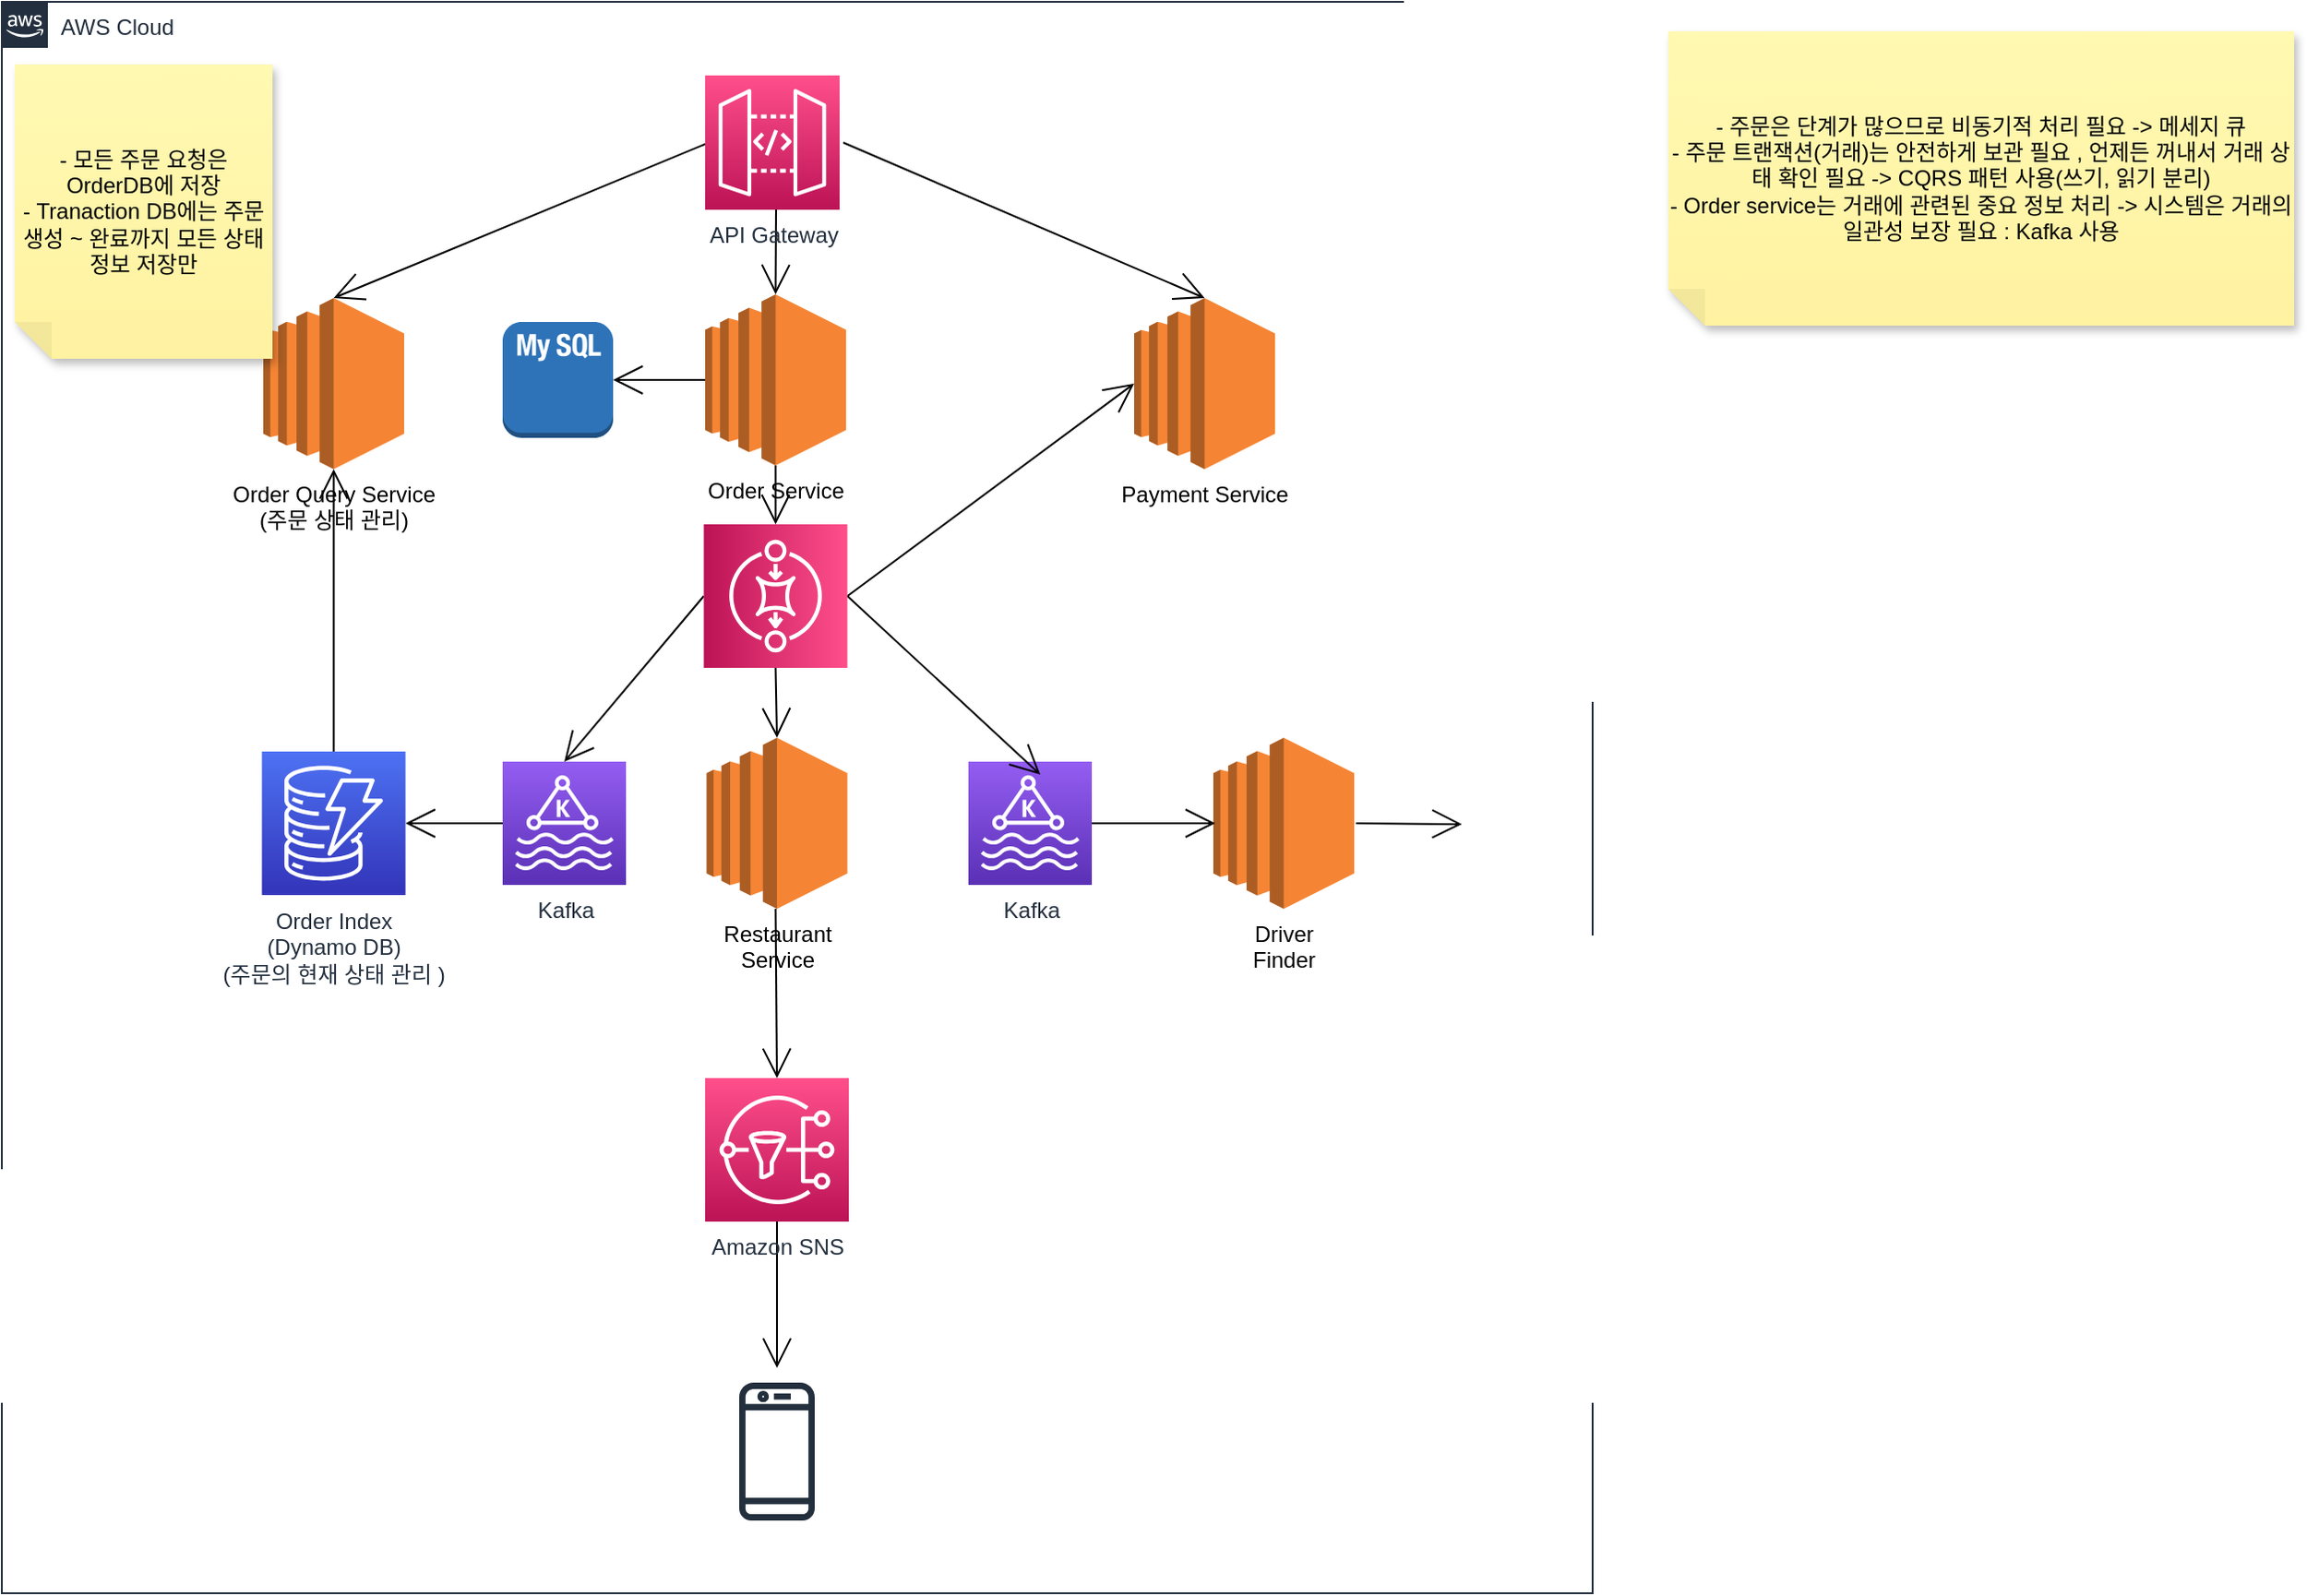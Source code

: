 <mxfile version="20.3.6" type="github"><diagram id="CTv0qM6YzyJItf67KEQu" name="페이지-1"><mxGraphModel dx="1006" dy="753" grid="0" gridSize="10" guides="1" tooltips="1" connect="1" arrows="1" fold="1" page="0" pageScale="1" pageWidth="827" pageHeight="1169" math="0" shadow="0"><root><mxCell id="0"/><mxCell id="1" parent="0"/><mxCell id="dSzHfxD_uzYZBQh7r6nX-2" value="AWS Cloud" style="points=[[0,0],[0.25,0],[0.5,0],[0.75,0],[1,0],[1,0.25],[1,0.5],[1,0.75],[1,1],[0.75,1],[0.5,1],[0.25,1],[0,1],[0,0.75],[0,0.5],[0,0.25]];outlineConnect=0;gradientColor=none;html=1;whiteSpace=wrap;fontSize=12;fontStyle=0;container=1;pointerEvents=0;collapsible=0;recursiveResize=0;shape=mxgraph.aws4.group;grIcon=mxgraph.aws4.group_aws_cloud_alt;strokeColor=#232F3E;fillColor=none;verticalAlign=top;align=left;spacingLeft=30;fontColor=#232F3E;dashed=0;hachureGap=4;" vertex="1" parent="1"><mxGeometry x="620" y="2" width="864" height="865" as="geometry"/></mxCell><mxCell id="dSzHfxD_uzYZBQh7r6nX-28" style="edgeStyle=none;curved=1;rounded=0;orthogonalLoop=1;jettySize=auto;html=1;entryX=0.5;entryY=0;entryDx=0;entryDy=0;entryPerimeter=0;fontFamily=Helvetica;fontSize=12;fontColor=default;endArrow=open;startSize=14;endSize=14;sourcePerimeterSpacing=8;targetPerimeterSpacing=8;exitX=0;exitY=0.5;exitDx=0;exitDy=0;exitPerimeter=0;" edge="1" parent="dSzHfxD_uzYZBQh7r6nX-2" target="dSzHfxD_uzYZBQh7r6nX-19"><mxGeometry relative="1" as="geometry"><mxPoint x="384" y="76.5" as="sourcePoint"/></mxGeometry></mxCell><mxCell id="dSzHfxD_uzYZBQh7r6nX-29" style="edgeStyle=none;curved=1;rounded=0;orthogonalLoop=1;jettySize=auto;html=1;entryX=0.5;entryY=0;entryDx=0;entryDy=0;entryPerimeter=0;fontFamily=Helvetica;fontSize=12;fontColor=default;endArrow=open;startSize=14;endSize=14;sourcePerimeterSpacing=8;targetPerimeterSpacing=8;exitX=0.5;exitY=1;exitDx=0;exitDy=0;exitPerimeter=0;" edge="1" parent="dSzHfxD_uzYZBQh7r6nX-2" target="dSzHfxD_uzYZBQh7r6nX-20"><mxGeometry relative="1" as="geometry"><mxPoint x="420.5" y="113" as="sourcePoint"/></mxGeometry></mxCell><mxCell id="dSzHfxD_uzYZBQh7r6nX-31" style="edgeStyle=none;curved=1;rounded=0;orthogonalLoop=1;jettySize=auto;html=1;exitX=1;exitY=0.5;exitDx=0;exitDy=0;exitPerimeter=0;fontFamily=Helvetica;fontSize=12;fontColor=default;endArrow=open;startSize=14;endSize=14;sourcePerimeterSpacing=8;targetPerimeterSpacing=8;entryX=0.5;entryY=0;entryDx=0;entryDy=0;entryPerimeter=0;" edge="1" parent="dSzHfxD_uzYZBQh7r6nX-2" target="dSzHfxD_uzYZBQh7r6nX-21"><mxGeometry relative="1" as="geometry"><mxPoint x="457" y="76.5" as="sourcePoint"/><mxPoint x="462" y="15" as="targetPoint"/></mxGeometry></mxCell><mxCell id="dSzHfxD_uzYZBQh7r6nX-18" value="API Gateway" style="sketch=0;points=[[0,0,0],[0.25,0,0],[0.5,0,0],[0.75,0,0],[1,0,0],[0,1,0],[0.25,1,0],[0.5,1,0],[0.75,1,0],[1,1,0],[0,0.25,0],[0,0.5,0],[0,0.75,0],[1,0.25,0],[1,0.5,0],[1,0.75,0]];outlineConnect=0;fontColor=#232F3E;gradientColor=#FF4F8B;gradientDirection=north;fillColor=#BC1356;strokeColor=#ffffff;dashed=0;verticalLabelPosition=bottom;verticalAlign=top;align=center;html=1;fontSize=12;fontStyle=0;aspect=fixed;shape=mxgraph.aws4.resourceIcon;resIcon=mxgraph.aws4.api_gateway;hachureGap=4;fontFamily=Helvetica;" vertex="1" parent="dSzHfxD_uzYZBQh7r6nX-2"><mxGeometry x="382" y="40" width="73" height="73" as="geometry"/></mxCell><mxCell id="dSzHfxD_uzYZBQh7r6nX-19" value="Order Query Service&lt;br&gt;(주문 상태 관리)&lt;br&gt;&lt;br&gt;" style="outlineConnect=0;dashed=0;verticalLabelPosition=bottom;verticalAlign=top;align=center;html=1;shape=mxgraph.aws3.ec2;fillColor=#F58534;gradientColor=none;hachureGap=4;strokeColor=default;fontFamily=Helvetica;fontSize=12;fontColor=default;" vertex="1" parent="dSzHfxD_uzYZBQh7r6nX-2"><mxGeometry x="142" y="161" width="76.5" height="93" as="geometry"/></mxCell><mxCell id="dSzHfxD_uzYZBQh7r6nX-33" style="edgeStyle=none;curved=1;rounded=0;orthogonalLoop=1;jettySize=auto;html=1;exitX=0;exitY=0.5;exitDx=0;exitDy=0;exitPerimeter=0;entryX=1;entryY=0.5;entryDx=0;entryDy=0;entryPerimeter=0;fontFamily=Helvetica;fontSize=12;fontColor=default;endArrow=open;startSize=14;endSize=14;sourcePerimeterSpacing=8;targetPerimeterSpacing=8;" edge="1" parent="dSzHfxD_uzYZBQh7r6nX-2" source="dSzHfxD_uzYZBQh7r6nX-20" target="dSzHfxD_uzYZBQh7r6nX-32"><mxGeometry relative="1" as="geometry"/></mxCell><mxCell id="dSzHfxD_uzYZBQh7r6nX-34" style="edgeStyle=none;curved=1;rounded=0;orthogonalLoop=1;jettySize=auto;html=1;exitX=0.5;exitY=0;exitDx=0;exitDy=0;exitPerimeter=0;fontFamily=Helvetica;fontSize=12;fontColor=default;endArrow=open;startSize=14;endSize=14;sourcePerimeterSpacing=8;targetPerimeterSpacing=8;entryX=0;entryY=0.5;entryDx=0;entryDy=0;entryPerimeter=0;" edge="1" parent="dSzHfxD_uzYZBQh7r6nX-2" source="dSzHfxD_uzYZBQh7r6nX-55" target="dSzHfxD_uzYZBQh7r6nX-21"><mxGeometry relative="1" as="geometry"/></mxCell><mxCell id="dSzHfxD_uzYZBQh7r6nX-57" style="edgeStyle=none;curved=1;rounded=0;orthogonalLoop=1;jettySize=auto;html=1;exitX=0.5;exitY=1;exitDx=0;exitDy=0;exitPerimeter=0;entryX=0;entryY=0.5;entryDx=0;entryDy=0;entryPerimeter=0;fontFamily=Helvetica;fontSize=12;fontColor=default;endArrow=open;startSize=14;endSize=14;sourcePerimeterSpacing=8;targetPerimeterSpacing=8;" edge="1" parent="dSzHfxD_uzYZBQh7r6nX-2" source="dSzHfxD_uzYZBQh7r6nX-20" target="dSzHfxD_uzYZBQh7r6nX-55"><mxGeometry relative="1" as="geometry"/></mxCell><mxCell id="dSzHfxD_uzYZBQh7r6nX-20" value="Order Service" style="outlineConnect=0;dashed=0;verticalLabelPosition=bottom;verticalAlign=top;align=center;html=1;shape=mxgraph.aws3.ec2;fillColor=#F58534;gradientColor=none;hachureGap=4;strokeColor=default;fontFamily=Helvetica;fontSize=12;fontColor=default;" vertex="1" parent="dSzHfxD_uzYZBQh7r6nX-2"><mxGeometry x="382" y="159" width="76.5" height="93" as="geometry"/></mxCell><mxCell id="dSzHfxD_uzYZBQh7r6nX-21" value="Payment Service" style="outlineConnect=0;dashed=0;verticalLabelPosition=bottom;verticalAlign=top;align=center;html=1;shape=mxgraph.aws3.ec2;fillColor=#F58534;gradientColor=none;hachureGap=4;strokeColor=default;fontFamily=Helvetica;fontSize=12;fontColor=default;" vertex="1" parent="dSzHfxD_uzYZBQh7r6nX-2"><mxGeometry x="615" y="161" width="76.5" height="93" as="geometry"/></mxCell><mxCell id="dSzHfxD_uzYZBQh7r6nX-32" value="" style="outlineConnect=0;dashed=0;verticalLabelPosition=bottom;verticalAlign=top;align=center;html=1;shape=mxgraph.aws3.mysql_db_instance_2;fillColor=#2E73B8;gradientColor=none;hachureGap=4;strokeColor=default;fontFamily=Helvetica;fontSize=12;fontColor=default;" vertex="1" parent="dSzHfxD_uzYZBQh7r6nX-2"><mxGeometry x="272" y="174" width="60" height="63" as="geometry"/></mxCell><mxCell id="dSzHfxD_uzYZBQh7r6nX-43" style="edgeStyle=none;curved=1;rounded=0;orthogonalLoop=1;jettySize=auto;html=1;exitX=0.5;exitY=1;exitDx=0;exitDy=0;exitPerimeter=0;entryX=0.5;entryY=0;entryDx=0;entryDy=0;entryPerimeter=0;fontFamily=Helvetica;fontSize=12;fontColor=default;endArrow=open;startSize=14;endSize=14;sourcePerimeterSpacing=8;targetPerimeterSpacing=8;" edge="1" parent="dSzHfxD_uzYZBQh7r6nX-2" target="dSzHfxD_uzYZBQh7r6nX-41"><mxGeometry relative="1" as="geometry"><mxPoint x="420.25" y="493" as="sourcePoint"/></mxGeometry></mxCell><mxCell id="dSzHfxD_uzYZBQh7r6nX-35" value="Restaurant&lt;br&gt;Service&lt;br&gt;" style="outlineConnect=0;dashed=0;verticalLabelPosition=bottom;verticalAlign=top;align=center;html=1;shape=mxgraph.aws3.ec2;fillColor=#F58534;gradientColor=none;hachureGap=4;strokeColor=default;fontFamily=Helvetica;fontSize=12;fontColor=default;" vertex="1" parent="dSzHfxD_uzYZBQh7r6nX-2"><mxGeometry x="382.75" y="400" width="76.5" height="93" as="geometry"/></mxCell><mxCell id="dSzHfxD_uzYZBQh7r6nX-47" style="edgeStyle=none;curved=1;rounded=0;orthogonalLoop=1;jettySize=auto;html=1;exitX=1;exitY=0.5;exitDx=0;exitDy=0;exitPerimeter=0;fontFamily=Helvetica;fontSize=12;fontColor=default;endArrow=open;startSize=14;endSize=14;sourcePerimeterSpacing=8;targetPerimeterSpacing=8;" edge="1" parent="dSzHfxD_uzYZBQh7r6nX-2"><mxGeometry relative="1" as="geometry"><mxPoint x="735.5" y="446.5" as="sourcePoint"/><mxPoint x="793" y="447" as="targetPoint"/></mxGeometry></mxCell><mxCell id="dSzHfxD_uzYZBQh7r6nX-37" value="Driver&lt;br&gt;Finder" style="outlineConnect=0;dashed=0;verticalLabelPosition=bottom;verticalAlign=top;align=center;html=1;shape=mxgraph.aws3.ec2;fillColor=#F58534;gradientColor=none;hachureGap=4;strokeColor=default;fontFamily=Helvetica;fontSize=12;fontColor=default;" vertex="1" parent="dSzHfxD_uzYZBQh7r6nX-2"><mxGeometry x="658" y="400" width="76.5" height="93" as="geometry"/></mxCell><mxCell id="dSzHfxD_uzYZBQh7r6nX-49" style="edgeStyle=none;curved=1;rounded=0;orthogonalLoop=1;jettySize=auto;html=1;exitX=0;exitY=0.5;exitDx=0;exitDy=0;exitPerimeter=0;entryX=1;entryY=0.5;entryDx=0;entryDy=0;entryPerimeter=0;fontFamily=Helvetica;fontSize=12;fontColor=default;endArrow=open;startSize=14;endSize=14;sourcePerimeterSpacing=8;targetPerimeterSpacing=8;" edge="1" parent="dSzHfxD_uzYZBQh7r6nX-2" source="dSzHfxD_uzYZBQh7r6nX-38" target="dSzHfxD_uzYZBQh7r6nX-40"><mxGeometry relative="1" as="geometry"/></mxCell><mxCell id="dSzHfxD_uzYZBQh7r6nX-38" value="Kafka&lt;br&gt;" style="sketch=0;points=[[0,0,0],[0.25,0,0],[0.5,0,0],[0.75,0,0],[1,0,0],[0,1,0],[0.25,1,0],[0.5,1,0],[0.75,1,0],[1,1,0],[0,0.25,0],[0,0.5,0],[0,0.75,0],[1,0.25,0],[1,0.5,0],[1,0.75,0]];outlineConnect=0;fontColor=#232F3E;gradientColor=#945DF2;gradientDirection=north;fillColor=#5A30B5;strokeColor=#ffffff;dashed=0;verticalLabelPosition=bottom;verticalAlign=top;align=center;html=1;fontSize=12;fontStyle=0;aspect=fixed;shape=mxgraph.aws4.resourceIcon;resIcon=mxgraph.aws4.managed_streaming_for_kafka;hachureGap=4;fontFamily=Helvetica;" vertex="1" parent="dSzHfxD_uzYZBQh7r6nX-2"><mxGeometry x="272" y="413" width="67" height="67" as="geometry"/></mxCell><mxCell id="dSzHfxD_uzYZBQh7r6nX-46" style="edgeStyle=none;curved=1;rounded=0;orthogonalLoop=1;jettySize=auto;html=1;exitX=1;exitY=0.5;exitDx=0;exitDy=0;exitPerimeter=0;entryX=0;entryY=0.5;entryDx=0;entryDy=0;entryPerimeter=0;fontFamily=Helvetica;fontSize=12;fontColor=default;endArrow=open;startSize=14;endSize=14;sourcePerimeterSpacing=8;targetPerimeterSpacing=8;" edge="1" parent="dSzHfxD_uzYZBQh7r6nX-2" source="dSzHfxD_uzYZBQh7r6nX-39"><mxGeometry relative="1" as="geometry"><mxPoint x="659" y="446.5" as="targetPoint"/></mxGeometry></mxCell><mxCell id="dSzHfxD_uzYZBQh7r6nX-39" value="Kafka&lt;br&gt;" style="sketch=0;points=[[0,0,0],[0.25,0,0],[0.5,0,0],[0.75,0,0],[1,0,0],[0,1,0],[0.25,1,0],[0.5,1,0],[0.75,1,0],[1,1,0],[0,0.25,0],[0,0.5,0],[0,0.75,0],[1,0.25,0],[1,0.5,0],[1,0.75,0]];outlineConnect=0;fontColor=#232F3E;gradientColor=#945DF2;gradientDirection=north;fillColor=#5A30B5;strokeColor=#ffffff;dashed=0;verticalLabelPosition=bottom;verticalAlign=top;align=center;html=1;fontSize=12;fontStyle=0;aspect=fixed;shape=mxgraph.aws4.resourceIcon;resIcon=mxgraph.aws4.managed_streaming_for_kafka;hachureGap=4;fontFamily=Helvetica;" vertex="1" parent="dSzHfxD_uzYZBQh7r6nX-2"><mxGeometry x="525" y="413" width="67" height="67" as="geometry"/></mxCell><mxCell id="dSzHfxD_uzYZBQh7r6nX-50" style="edgeStyle=none;curved=1;rounded=0;orthogonalLoop=1;jettySize=auto;html=1;exitX=0.5;exitY=0;exitDx=0;exitDy=0;exitPerimeter=0;entryX=0.5;entryY=1;entryDx=0;entryDy=0;entryPerimeter=0;fontFamily=Helvetica;fontSize=12;fontColor=default;endArrow=open;startSize=14;endSize=14;sourcePerimeterSpacing=8;targetPerimeterSpacing=8;" edge="1" parent="dSzHfxD_uzYZBQh7r6nX-2" source="dSzHfxD_uzYZBQh7r6nX-40" target="dSzHfxD_uzYZBQh7r6nX-19"><mxGeometry relative="1" as="geometry"/></mxCell><mxCell id="dSzHfxD_uzYZBQh7r6nX-40" value="Order Index&lt;br&gt;(Dynamo DB)&lt;br&gt;(주문의 현재 상태 관리 )" style="sketch=0;points=[[0,0,0],[0.25,0,0],[0.5,0,0],[0.75,0,0],[1,0,0],[0,1,0],[0.25,1,0],[0.5,1,0],[0.75,1,0],[1,1,0],[0,0.25,0],[0,0.5,0],[0,0.75,0],[1,0.25,0],[1,0.5,0],[1,0.75,0]];outlineConnect=0;fontColor=#232F3E;gradientColor=#4D72F3;gradientDirection=north;fillColor=#3334B9;strokeColor=#ffffff;dashed=0;verticalLabelPosition=bottom;verticalAlign=top;align=center;html=1;fontSize=12;fontStyle=0;aspect=fixed;shape=mxgraph.aws4.resourceIcon;resIcon=mxgraph.aws4.dynamodb;hachureGap=4;fontFamily=Helvetica;" vertex="1" parent="dSzHfxD_uzYZBQh7r6nX-2"><mxGeometry x="141.25" y="407.5" width="78" height="78" as="geometry"/></mxCell><mxCell id="dSzHfxD_uzYZBQh7r6nX-44" style="edgeStyle=none;curved=1;rounded=0;orthogonalLoop=1;jettySize=auto;html=1;exitX=0.5;exitY=1;exitDx=0;exitDy=0;exitPerimeter=0;fontFamily=Helvetica;fontSize=12;fontColor=default;endArrow=open;startSize=14;endSize=14;sourcePerimeterSpacing=8;targetPerimeterSpacing=8;" edge="1" parent="dSzHfxD_uzYZBQh7r6nX-2" source="dSzHfxD_uzYZBQh7r6nX-41" target="dSzHfxD_uzYZBQh7r6nX-42"><mxGeometry relative="1" as="geometry"/></mxCell><mxCell id="dSzHfxD_uzYZBQh7r6nX-41" value="Amazon SNS&lt;br&gt;" style="sketch=0;points=[[0,0,0],[0.25,0,0],[0.5,0,0],[0.75,0,0],[1,0,0],[0,1,0],[0.25,1,0],[0.5,1,0],[0.75,1,0],[1,1,0],[0,0.25,0],[0,0.5,0],[0,0.75,0],[1,0.25,0],[1,0.5,0],[1,0.75,0]];outlineConnect=0;fontColor=#232F3E;gradientColor=#FF4F8B;gradientDirection=north;fillColor=#BC1356;strokeColor=#ffffff;dashed=0;verticalLabelPosition=bottom;verticalAlign=top;align=center;html=1;fontSize=12;fontStyle=0;aspect=fixed;shape=mxgraph.aws4.resourceIcon;resIcon=mxgraph.aws4.sns;hachureGap=4;fontFamily=Helvetica;" vertex="1" parent="dSzHfxD_uzYZBQh7r6nX-2"><mxGeometry x="382" y="585" width="78" height="78" as="geometry"/></mxCell><mxCell id="dSzHfxD_uzYZBQh7r6nX-42" value="" style="sketch=0;outlineConnect=0;fontColor=#232F3E;gradientColor=none;fillColor=#232F3D;strokeColor=none;dashed=0;verticalLabelPosition=bottom;verticalAlign=top;align=center;html=1;fontSize=12;fontStyle=0;aspect=fixed;pointerEvents=1;shape=mxgraph.aws4.mobile_client;hachureGap=4;fontFamily=Helvetica;" vertex="1" parent="dSzHfxD_uzYZBQh7r6nX-2"><mxGeometry x="400.5" y="749" width="41" height="78" as="geometry"/></mxCell><mxCell id="dSzHfxD_uzYZBQh7r6nX-52" value="- 모든 주문 요청은 OrderDB에 저장&lt;br&gt;- Tranaction DB에는 주문 생성 ~ 완료까지 모든 상태 정보 저장만" style="shape=note;whiteSpace=wrap;html=1;backgroundOutline=1;fontColor=#000000;darkOpacity=0.05;fillColor=#FFF9B2;strokeColor=none;fillStyle=solid;direction=west;gradientDirection=north;gradientColor=#FFF2A1;shadow=1;size=20;pointerEvents=1;dashed=0;hachureGap=4;fontFamily=Helvetica;fontSize=12;" vertex="1" parent="dSzHfxD_uzYZBQh7r6nX-2"><mxGeometry x="7" y="34" width="140" height="160" as="geometry"/></mxCell><mxCell id="dSzHfxD_uzYZBQh7r6nX-58" style="edgeStyle=none;curved=1;rounded=0;orthogonalLoop=1;jettySize=auto;html=1;exitX=1;exitY=0.5;exitDx=0;exitDy=0;exitPerimeter=0;entryX=0.5;entryY=0;entryDx=0;entryDy=0;entryPerimeter=0;fontFamily=Helvetica;fontSize=12;fontColor=default;endArrow=open;startSize=14;endSize=14;sourcePerimeterSpacing=8;targetPerimeterSpacing=8;" edge="1" parent="dSzHfxD_uzYZBQh7r6nX-2" source="dSzHfxD_uzYZBQh7r6nX-55" target="dSzHfxD_uzYZBQh7r6nX-35"><mxGeometry relative="1" as="geometry"/></mxCell><mxCell id="dSzHfxD_uzYZBQh7r6nX-59" style="edgeStyle=none;curved=1;rounded=0;orthogonalLoop=1;jettySize=auto;html=1;exitX=0.5;exitY=1;exitDx=0;exitDy=0;exitPerimeter=0;entryX=0.5;entryY=0;entryDx=0;entryDy=0;entryPerimeter=0;fontFamily=Helvetica;fontSize=12;fontColor=default;endArrow=open;startSize=14;endSize=14;sourcePerimeterSpacing=8;targetPerimeterSpacing=8;" edge="1" parent="dSzHfxD_uzYZBQh7r6nX-2" source="dSzHfxD_uzYZBQh7r6nX-55" target="dSzHfxD_uzYZBQh7r6nX-38"><mxGeometry relative="1" as="geometry"/></mxCell><mxCell id="dSzHfxD_uzYZBQh7r6nX-60" style="edgeStyle=none;curved=1;rounded=0;orthogonalLoop=1;jettySize=auto;html=1;exitX=0.5;exitY=0;exitDx=0;exitDy=0;exitPerimeter=0;entryX=0.582;entryY=0.104;entryDx=0;entryDy=0;entryPerimeter=0;fontFamily=Helvetica;fontSize=12;fontColor=default;endArrow=open;startSize=14;endSize=14;sourcePerimeterSpacing=8;targetPerimeterSpacing=8;" edge="1" parent="dSzHfxD_uzYZBQh7r6nX-2" source="dSzHfxD_uzYZBQh7r6nX-55" target="dSzHfxD_uzYZBQh7r6nX-39"><mxGeometry relative="1" as="geometry"/></mxCell><mxCell id="dSzHfxD_uzYZBQh7r6nX-55" value="" style="sketch=0;points=[[0,0,0],[0.25,0,0],[0.5,0,0],[0.75,0,0],[1,0,0],[0,1,0],[0.25,1,0],[0.5,1,0],[0.75,1,0],[1,1,0],[0,0.25,0],[0,0.5,0],[0,0.75,0],[1,0.25,0],[1,0.5,0],[1,0.75,0]];outlineConnect=0;fontColor=#232F3E;gradientColor=#FF4F8B;gradientDirection=north;fillColor=#BC1356;strokeColor=#ffffff;dashed=0;verticalLabelPosition=bottom;verticalAlign=top;align=center;html=1;fontSize=12;fontStyle=0;aspect=fixed;shape=mxgraph.aws4.resourceIcon;resIcon=mxgraph.aws4.sqs;hachureGap=4;fontFamily=Helvetica;direction=south;" vertex="1" parent="dSzHfxD_uzYZBQh7r6nX-2"><mxGeometry x="381.25" y="284" width="78" height="78" as="geometry"/></mxCell><mxCell id="dSzHfxD_uzYZBQh7r6nX-51" value="- 주문은 단계가 많으므로 비동기적 처리 필요 -&amp;gt; 메세지 큐&lt;br&gt;- 주문 트랜잭션(거래)는 안전하게 보관 필요 , 언제든 꺼내서 거래 상태 확인 필요 -&amp;gt; CQRS 패턴 사용(쓰기, 읽기 분리)&lt;br&gt;- Order service는 거래에 관련된 중요 정보 처리 -&amp;gt; 시스템은 거래의 일관성 보장 필요 : Kafka 사용" style="shape=note;whiteSpace=wrap;html=1;backgroundOutline=1;fontColor=#000000;darkOpacity=0.05;fillColor=#FFF9B2;strokeColor=none;fillStyle=solid;direction=west;gradientDirection=north;gradientColor=#FFF2A1;shadow=1;size=20;pointerEvents=1;dashed=0;hachureGap=4;fontFamily=Helvetica;fontSize=12;" vertex="1" parent="1"><mxGeometry x="1525" y="18" width="340" height="160" as="geometry"/></mxCell></root></mxGraphModel></diagram></mxfile>